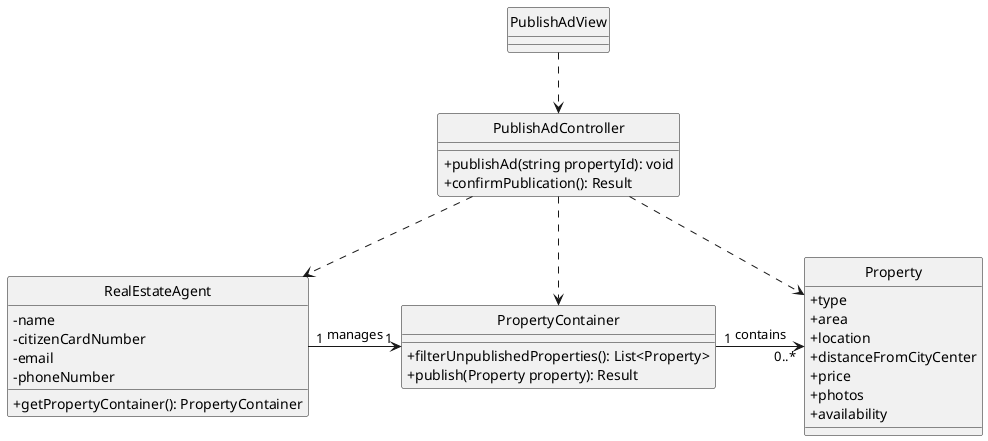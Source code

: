 @startuml
'https://plantuml.com/class-diagram

hide circle
skinparam classAttributeIconSize 0

class PublishAdView {
}

class PublishAdController {
    +publishAd(string propertyId): void
    +confirmPublication(): Result
}

class RealEstateAgent {
    - name
    -citizenCardNumber
    -email
    -phoneNumber
    +getPropertyContainer(): PropertyContainer
}

class PropertyContainer {
    +filterUnpublishedProperties(): List<Property>
    +publish(Property property): Result
}

class Property {
        +type
        +area
        +location
        +distanceFromCityCenter
        +price
        +photos
        +availability

}

RealEstateAgent "1" -right-> "1" PropertyContainer:  manages
PropertyContainer "1" -right-> "0..*" Property:  contains

PublishAdView ..> PublishAdController
PublishAdController ..> RealEstateAgent
PublishAdController ..> PropertyContainer
PublishAdController ..> Property

@enduml
